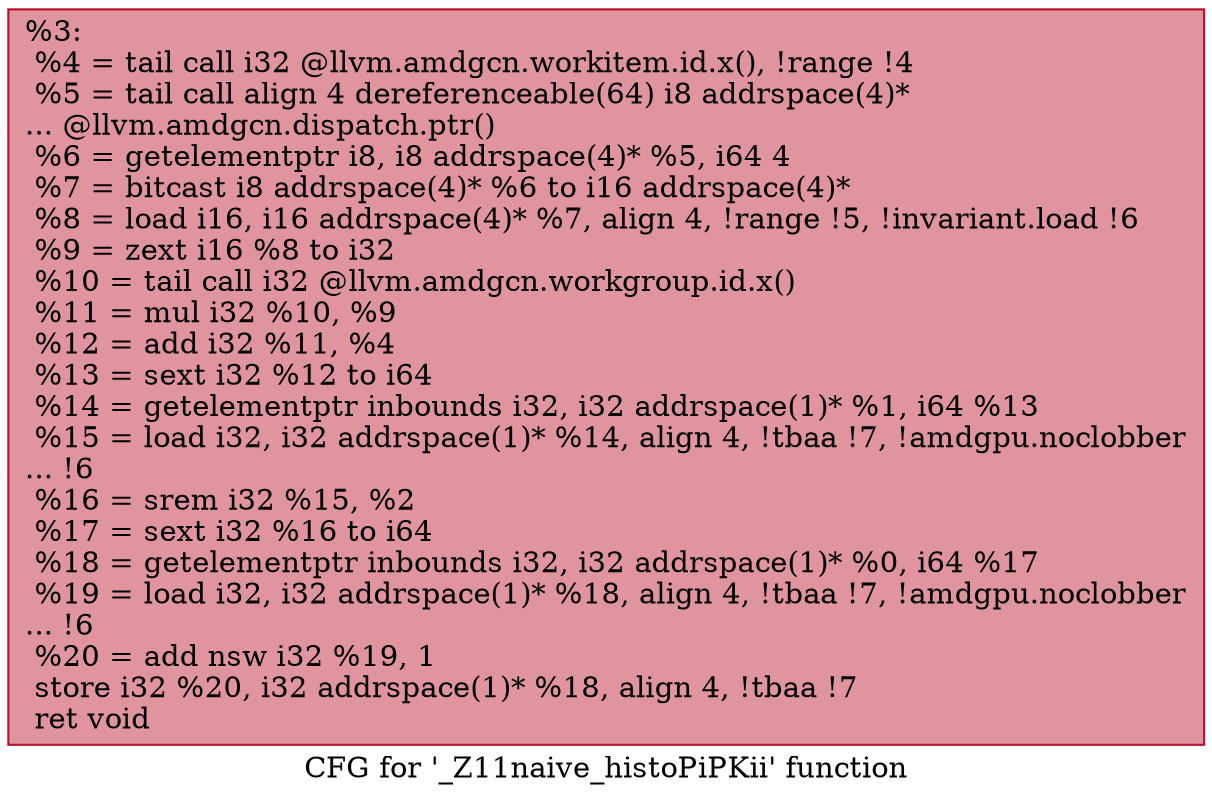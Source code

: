 digraph "CFG for '_Z11naive_histoPiPKii' function" {
	label="CFG for '_Z11naive_histoPiPKii' function";

	Node0x5e50fa0 [shape=record,color="#b70d28ff", style=filled, fillcolor="#b70d2870",label="{%3:\l  %4 = tail call i32 @llvm.amdgcn.workitem.id.x(), !range !4\l  %5 = tail call align 4 dereferenceable(64) i8 addrspace(4)*\l... @llvm.amdgcn.dispatch.ptr()\l  %6 = getelementptr i8, i8 addrspace(4)* %5, i64 4\l  %7 = bitcast i8 addrspace(4)* %6 to i16 addrspace(4)*\l  %8 = load i16, i16 addrspace(4)* %7, align 4, !range !5, !invariant.load !6\l  %9 = zext i16 %8 to i32\l  %10 = tail call i32 @llvm.amdgcn.workgroup.id.x()\l  %11 = mul i32 %10, %9\l  %12 = add i32 %11, %4\l  %13 = sext i32 %12 to i64\l  %14 = getelementptr inbounds i32, i32 addrspace(1)* %1, i64 %13\l  %15 = load i32, i32 addrspace(1)* %14, align 4, !tbaa !7, !amdgpu.noclobber\l... !6\l  %16 = srem i32 %15, %2\l  %17 = sext i32 %16 to i64\l  %18 = getelementptr inbounds i32, i32 addrspace(1)* %0, i64 %17\l  %19 = load i32, i32 addrspace(1)* %18, align 4, !tbaa !7, !amdgpu.noclobber\l... !6\l  %20 = add nsw i32 %19, 1\l  store i32 %20, i32 addrspace(1)* %18, align 4, !tbaa !7\l  ret void\l}"];
}
